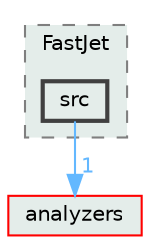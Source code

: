 digraph "addons/FastJet/src"
{
 // LATEX_PDF_SIZE
  bgcolor="transparent";
  edge [fontname=Helvetica,fontsize=10,labelfontname=Helvetica,labelfontsize=10];
  node [fontname=Helvetica,fontsize=10,shape=box,height=0.2,width=0.4];
  compound=true
  subgraph clusterdir_582ea236d635d8d6ee0286241c4903aa {
    graph [ bgcolor="#e4edea", pencolor="grey50", label="FastJet", fontname=Helvetica,fontsize=10 style="filled,dashed", URL="dir_582ea236d635d8d6ee0286241c4903aa.html",tooltip=""]
  dir_62268bbff9f35771113d5f7f28c03b25 [label="src", fillcolor="#e4edea", color="grey25", style="filled,bold", URL="dir_62268bbff9f35771113d5f7f28c03b25.html",tooltip=""];
  }
  dir_3d03528d2400acc3fc02bc2b11bada0c [label="analyzers", fillcolor="#e4edea", color="red", style="filled", URL="dir_3d03528d2400acc3fc02bc2b11bada0c.html",tooltip=""];
  dir_62268bbff9f35771113d5f7f28c03b25->dir_3d03528d2400acc3fc02bc2b11bada0c [headlabel="1", labeldistance=1.5 headhref="dir_000012_000001.html" href="dir_000012_000001.html" color="steelblue1" fontcolor="steelblue1"];
}

